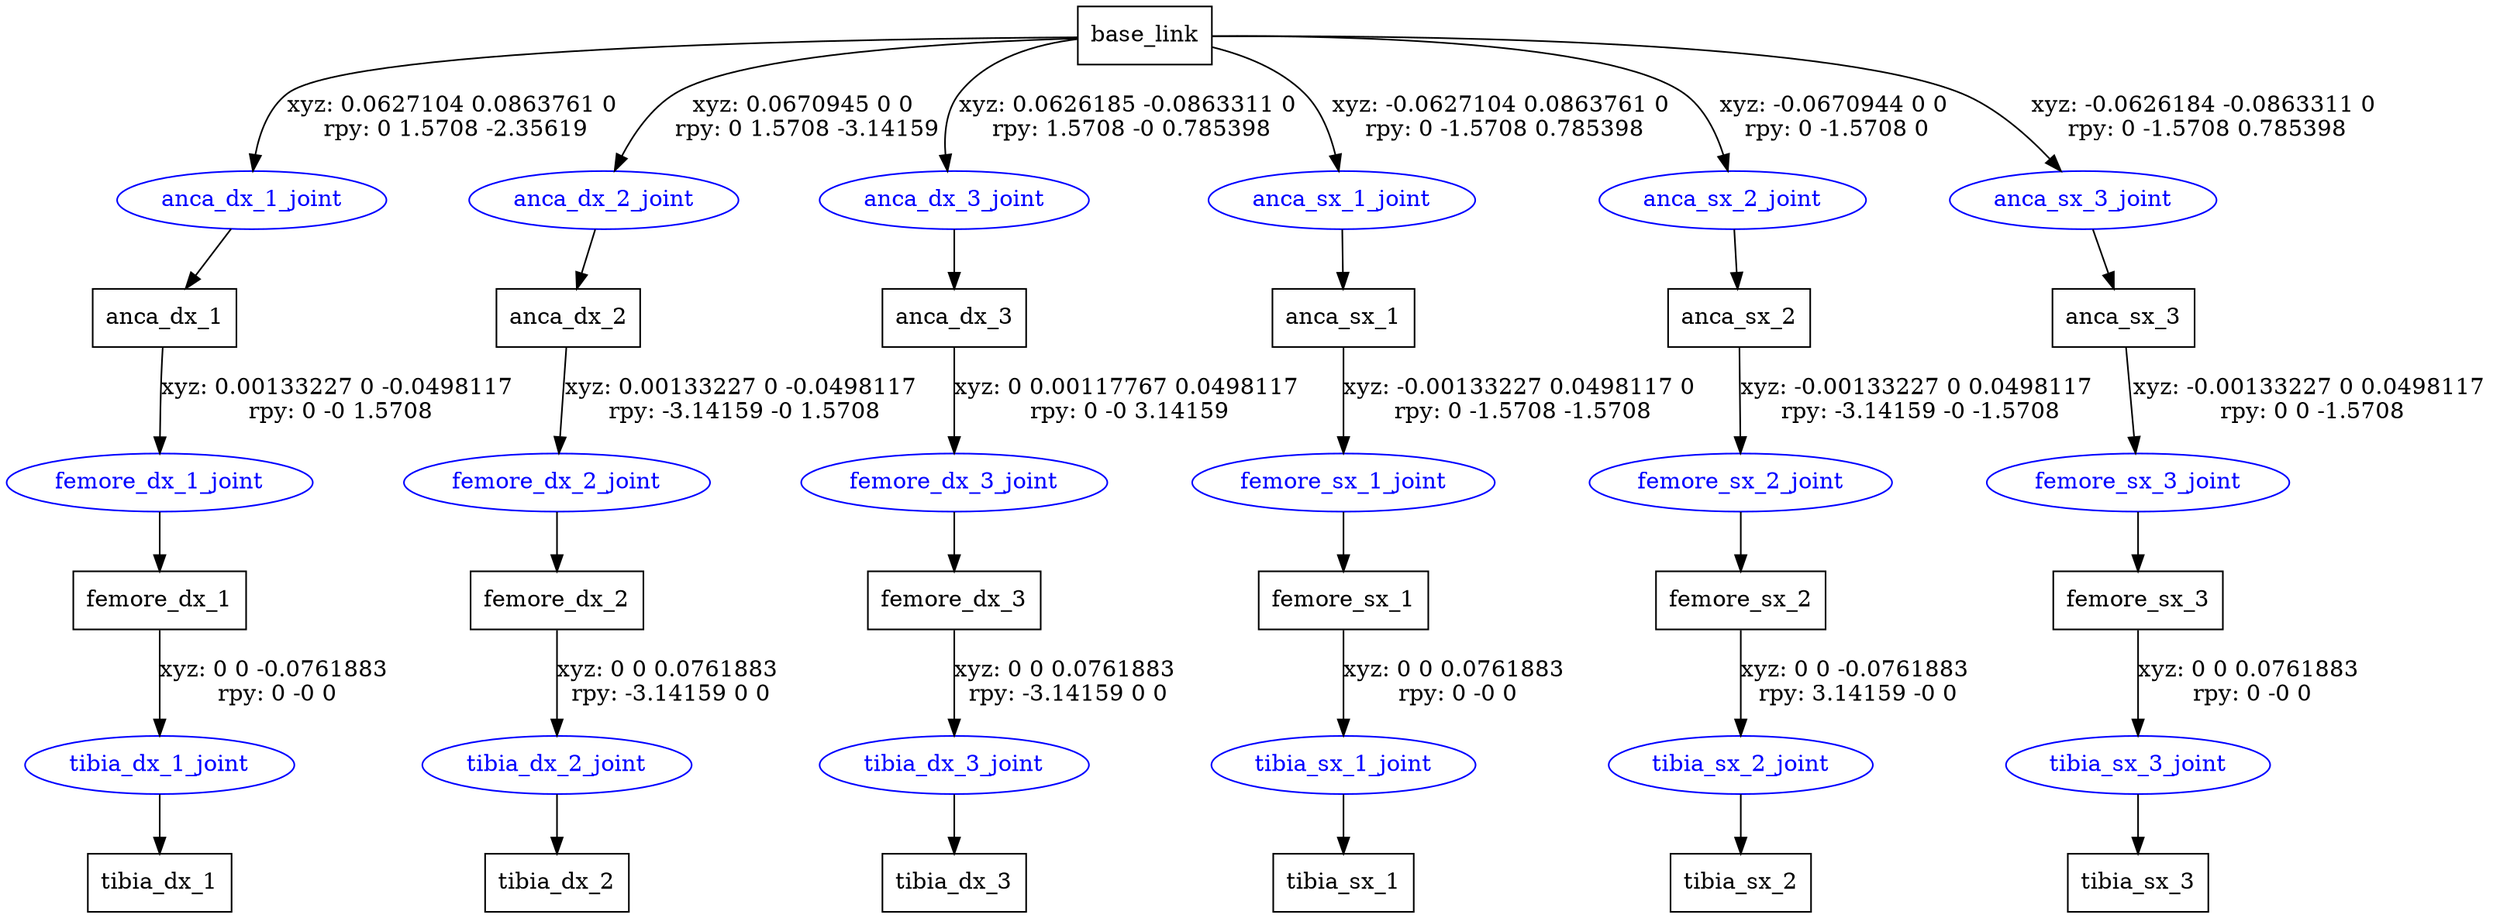 digraph G {
node [shape=box];
"base_link" [label="base_link"];
"anca_dx_1" [label="anca_dx_1"];
"femore_dx_1" [label="femore_dx_1"];
"tibia_dx_1" [label="tibia_dx_1"];
"anca_dx_2" [label="anca_dx_2"];
"femore_dx_2" [label="femore_dx_2"];
"tibia_dx_2" [label="tibia_dx_2"];
"anca_dx_3" [label="anca_dx_3"];
"femore_dx_3" [label="femore_dx_3"];
"tibia_dx_3" [label="tibia_dx_3"];
"anca_sx_1" [label="anca_sx_1"];
"femore_sx_1" [label="femore_sx_1"];
"tibia_sx_1" [label="tibia_sx_1"];
"anca_sx_2" [label="anca_sx_2"];
"femore_sx_2" [label="femore_sx_2"];
"tibia_sx_2" [label="tibia_sx_2"];
"anca_sx_3" [label="anca_sx_3"];
"femore_sx_3" [label="femore_sx_3"];
"tibia_sx_3" [label="tibia_sx_3"];
node [shape=ellipse, color=blue, fontcolor=blue];
"base_link" -> "anca_dx_1_joint" [label="xyz: 0.0627104 0.0863761 0 \nrpy: 0 1.5708 -2.35619"]
"anca_dx_1_joint" -> "anca_dx_1"
"anca_dx_1" -> "femore_dx_1_joint" [label="xyz: 0.00133227 0 -0.0498117 \nrpy: 0 -0 1.5708"]
"femore_dx_1_joint" -> "femore_dx_1"
"femore_dx_1" -> "tibia_dx_1_joint" [label="xyz: 0 0 -0.0761883 \nrpy: 0 -0 0"]
"tibia_dx_1_joint" -> "tibia_dx_1"
"base_link" -> "anca_dx_2_joint" [label="xyz: 0.0670945 0 0 \nrpy: 0 1.5708 -3.14159"]
"anca_dx_2_joint" -> "anca_dx_2"
"anca_dx_2" -> "femore_dx_2_joint" [label="xyz: 0.00133227 0 -0.0498117 \nrpy: -3.14159 -0 1.5708"]
"femore_dx_2_joint" -> "femore_dx_2"
"femore_dx_2" -> "tibia_dx_2_joint" [label="xyz: 0 0 0.0761883 \nrpy: -3.14159 0 0"]
"tibia_dx_2_joint" -> "tibia_dx_2"
"base_link" -> "anca_dx_3_joint" [label="xyz: 0.0626185 -0.0863311 0 \nrpy: 1.5708 -0 0.785398"]
"anca_dx_3_joint" -> "anca_dx_3"
"anca_dx_3" -> "femore_dx_3_joint" [label="xyz: 0 0.00117767 0.0498117 \nrpy: 0 -0 3.14159"]
"femore_dx_3_joint" -> "femore_dx_3"
"femore_dx_3" -> "tibia_dx_3_joint" [label="xyz: 0 0 0.0761883 \nrpy: -3.14159 0 0"]
"tibia_dx_3_joint" -> "tibia_dx_3"
"base_link" -> "anca_sx_1_joint" [label="xyz: -0.0627104 0.0863761 0 \nrpy: 0 -1.5708 0.785398"]
"anca_sx_1_joint" -> "anca_sx_1"
"anca_sx_1" -> "femore_sx_1_joint" [label="xyz: -0.00133227 0.0498117 0 \nrpy: 0 -1.5708 -1.5708"]
"femore_sx_1_joint" -> "femore_sx_1"
"femore_sx_1" -> "tibia_sx_1_joint" [label="xyz: 0 0 0.0761883 \nrpy: 0 -0 0"]
"tibia_sx_1_joint" -> "tibia_sx_1"
"base_link" -> "anca_sx_2_joint" [label="xyz: -0.0670944 0 0 \nrpy: 0 -1.5708 0"]
"anca_sx_2_joint" -> "anca_sx_2"
"anca_sx_2" -> "femore_sx_2_joint" [label="xyz: -0.00133227 0 0.0498117 \nrpy: -3.14159 -0 -1.5708"]
"femore_sx_2_joint" -> "femore_sx_2"
"femore_sx_2" -> "tibia_sx_2_joint" [label="xyz: 0 0 -0.0761883 \nrpy: 3.14159 -0 0"]
"tibia_sx_2_joint" -> "tibia_sx_2"
"base_link" -> "anca_sx_3_joint" [label="xyz: -0.0626184 -0.0863311 0 \nrpy: 0 -1.5708 0.785398"]
"anca_sx_3_joint" -> "anca_sx_3"
"anca_sx_3" -> "femore_sx_3_joint" [label="xyz: -0.00133227 0 0.0498117 \nrpy: 0 0 -1.5708"]
"femore_sx_3_joint" -> "femore_sx_3"
"femore_sx_3" -> "tibia_sx_3_joint" [label="xyz: 0 0 0.0761883 \nrpy: 0 -0 0"]
"tibia_sx_3_joint" -> "tibia_sx_3"
}
